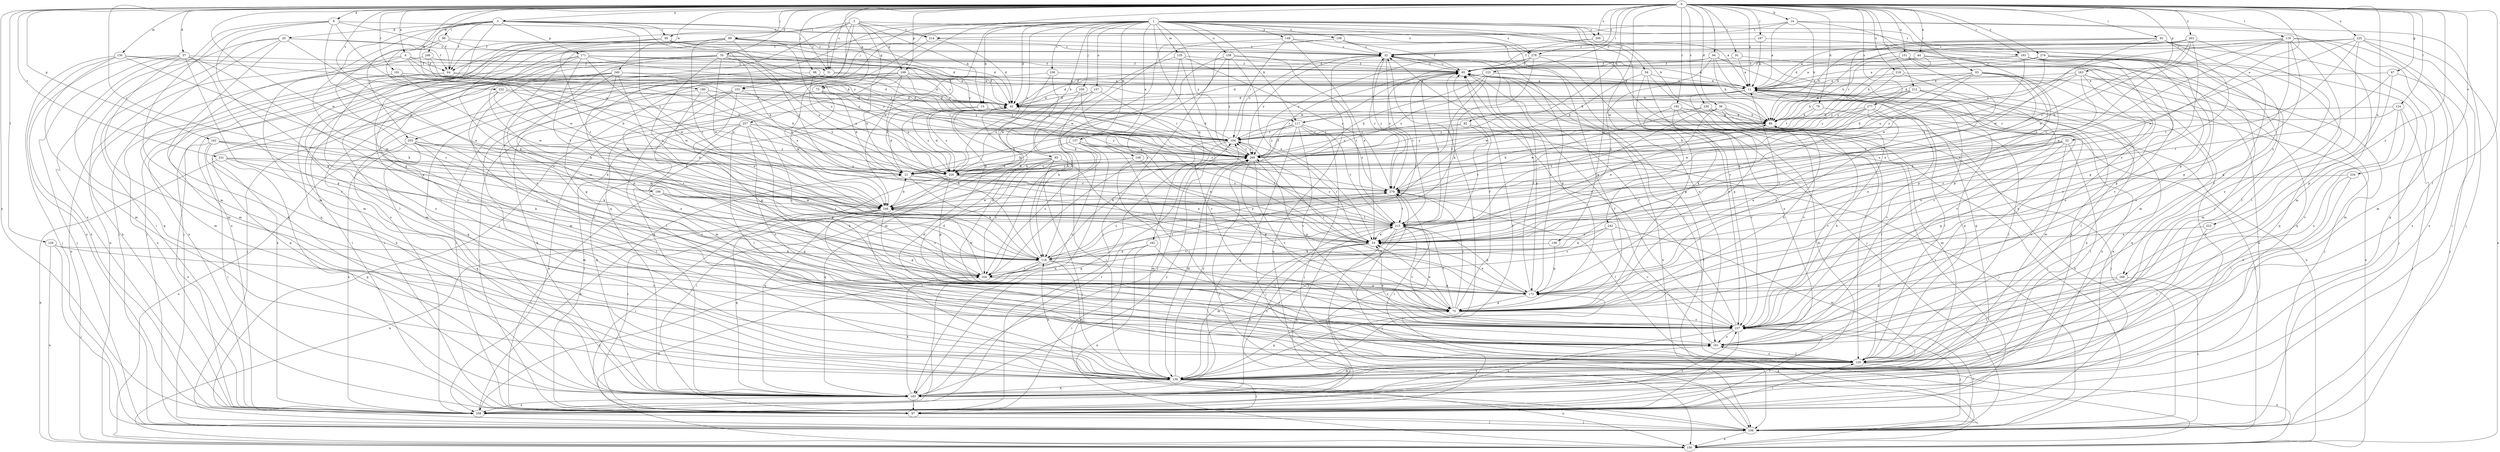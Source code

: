 strict digraph  {
0;
1;
2;
3;
6;
8;
11;
14;
15;
20;
21;
31;
32;
35;
36;
37;
42;
44;
52;
54;
56;
64;
65;
67;
73;
75;
79;
82;
85;
86;
89;
91;
92;
93;
94;
95;
96;
97;
98;
100;
103;
108;
117;
118;
119;
123;
124;
128;
129;
130;
135;
137;
138;
139;
148;
149;
150;
151;
157;
158;
159;
161;
162;
163;
169;
171;
172;
180;
182;
183;
187;
190;
191;
192;
193;
194;
200;
203;
204;
212;
214;
215;
218;
223;
225;
226;
230;
231;
232;
234;
236;
237;
240;
242;
246;
248;
257;
258;
263;
268;
269;
274;
277;
278;
279;
0 -> 3  [label=a];
0 -> 6  [label=a];
0 -> 8  [label=a];
0 -> 11  [label=a];
0 -> 14  [label=b];
0 -> 31  [label=c];
0 -> 35  [label=d];
0 -> 36  [label=d];
0 -> 37  [label=d];
0 -> 44  [label=e];
0 -> 52  [label=e];
0 -> 67  [label=g];
0 -> 73  [label=g];
0 -> 79  [label=h];
0 -> 82  [label=h];
0 -> 89  [label=i];
0 -> 91  [label=i];
0 -> 92  [label=i];
0 -> 93  [label=i];
0 -> 94  [label=i];
0 -> 98  [label=j];
0 -> 119  [label=l];
0 -> 123  [label=l];
0 -> 124  [label=l];
0 -> 128  [label=l];
0 -> 129  [label=l];
0 -> 130  [label=m];
0 -> 151  [label=o];
0 -> 162  [label=p];
0 -> 163  [label=p];
0 -> 169  [label=p];
0 -> 180  [label=q];
0 -> 187  [label=r];
0 -> 190  [label=r];
0 -> 191  [label=r];
0 -> 192  [label=r];
0 -> 193  [label=r];
0 -> 200  [label=s];
0 -> 212  [label=t];
0 -> 218  [label=u];
0 -> 223  [label=u];
0 -> 225  [label=u];
0 -> 230  [label=v];
0 -> 231  [label=v];
0 -> 232  [label=v];
0 -> 234  [label=v];
0 -> 240  [label=w];
0 -> 242  [label=w];
0 -> 246  [label=w];
0 -> 248  [label=w];
0 -> 257  [label=x];
0 -> 258  [label=x];
0 -> 263  [label=y];
0 -> 268  [label=y];
0 -> 274  [label=z];
0 -> 277  [label=z];
0 -> 278  [label=z];
1 -> 15  [label=b];
1 -> 42  [label=d];
1 -> 56  [label=f];
1 -> 64  [label=f];
1 -> 85  [label=h];
1 -> 86  [label=h];
1 -> 100  [label=j];
1 -> 103  [label=j];
1 -> 117  [label=k];
1 -> 135  [label=m];
1 -> 137  [label=m];
1 -> 138  [label=m];
1 -> 148  [label=n];
1 -> 149  [label=n];
1 -> 157  [label=o];
1 -> 158  [label=o];
1 -> 159  [label=o];
1 -> 182  [label=q];
1 -> 183  [label=q];
1 -> 193  [label=r];
1 -> 200  [label=s];
1 -> 203  [label=s];
1 -> 226  [label=u];
1 -> 236  [label=v];
1 -> 237  [label=v];
1 -> 248  [label=w];
1 -> 268  [label=y];
1 -> 269  [label=y];
1 -> 278  [label=z];
2 -> 11  [label=a];
2 -> 15  [label=b];
2 -> 31  [label=c];
2 -> 73  [label=g];
2 -> 95  [label=i];
2 -> 103  [label=j];
2 -> 108  [label=j];
2 -> 169  [label=p];
2 -> 214  [label=t];
2 -> 258  [label=x];
3 -> 20  [label=b];
3 -> 31  [label=c];
3 -> 64  [label=f];
3 -> 75  [label=g];
3 -> 95  [label=i];
3 -> 96  [label=i];
3 -> 139  [label=m];
3 -> 171  [label=p];
3 -> 203  [label=s];
3 -> 204  [label=s];
3 -> 269  [label=y];
3 -> 278  [label=z];
3 -> 279  [label=z];
6 -> 21  [label=b];
6 -> 31  [label=c];
6 -> 64  [label=f];
6 -> 117  [label=k];
6 -> 139  [label=m];
6 -> 150  [label=n];
8 -> 64  [label=f];
8 -> 75  [label=g];
8 -> 139  [label=m];
8 -> 214  [label=t];
8 -> 226  [label=u];
8 -> 248  [label=w];
8 -> 258  [label=x];
11 -> 42  [label=d];
11 -> 117  [label=k];
11 -> 129  [label=l];
11 -> 139  [label=m];
11 -> 172  [label=p];
11 -> 258  [label=x];
14 -> 11  [label=a];
14 -> 54  [label=e];
14 -> 64  [label=f];
14 -> 86  [label=h];
14 -> 108  [label=j];
14 -> 139  [label=m];
14 -> 214  [label=t];
15 -> 86  [label=h];
15 -> 97  [label=i];
15 -> 194  [label=r];
15 -> 226  [label=u];
20 -> 32  [label=c];
20 -> 54  [label=e];
20 -> 64  [label=f];
20 -> 97  [label=i];
20 -> 108  [label=j];
20 -> 150  [label=n];
20 -> 183  [label=q];
21 -> 42  [label=d];
21 -> 54  [label=e];
21 -> 118  [label=k];
21 -> 279  [label=z];
31 -> 11  [label=a];
31 -> 75  [label=g];
31 -> 237  [label=v];
31 -> 269  [label=y];
32 -> 65  [label=f];
32 -> 75  [label=g];
32 -> 150  [label=n];
32 -> 215  [label=t];
32 -> 269  [label=y];
32 -> 279  [label=z];
35 -> 21  [label=b];
35 -> 42  [label=d];
35 -> 65  [label=f];
35 -> 139  [label=m];
35 -> 161  [label=o];
35 -> 204  [label=s];
35 -> 215  [label=t];
35 -> 226  [label=u];
35 -> 248  [label=w];
36 -> 54  [label=e];
36 -> 86  [label=h];
36 -> 108  [label=j];
36 -> 139  [label=m];
36 -> 194  [label=r];
36 -> 215  [label=t];
36 -> 237  [label=v];
37 -> 65  [label=f];
37 -> 75  [label=g];
37 -> 108  [label=j];
37 -> 139  [label=m];
37 -> 172  [label=p];
37 -> 183  [label=q];
37 -> 237  [label=v];
37 -> 258  [label=x];
42 -> 86  [label=h];
42 -> 226  [label=u];
44 -> 11  [label=a];
44 -> 65  [label=f];
44 -> 75  [label=g];
44 -> 139  [label=m];
44 -> 194  [label=r];
52 -> 54  [label=e];
52 -> 75  [label=g];
52 -> 129  [label=l];
52 -> 215  [label=t];
52 -> 226  [label=u];
52 -> 237  [label=v];
52 -> 269  [label=y];
54 -> 118  [label=k];
54 -> 139  [label=m];
54 -> 183  [label=q];
54 -> 194  [label=r];
56 -> 11  [label=a];
56 -> 75  [label=g];
56 -> 129  [label=l];
56 -> 161  [label=o];
56 -> 248  [label=w];
64 -> 42  [label=d];
64 -> 161  [label=o];
64 -> 248  [label=w];
64 -> 258  [label=x];
65 -> 11  [label=a];
65 -> 32  [label=c];
65 -> 42  [label=d];
65 -> 129  [label=l];
65 -> 150  [label=n];
65 -> 172  [label=p];
65 -> 215  [label=t];
67 -> 11  [label=a];
67 -> 108  [label=j];
67 -> 172  [label=p];
67 -> 215  [label=t];
73 -> 21  [label=b];
73 -> 42  [label=d];
73 -> 129  [label=l];
73 -> 226  [label=u];
73 -> 248  [label=w];
75 -> 11  [label=a];
75 -> 54  [label=e];
75 -> 65  [label=f];
75 -> 86  [label=h];
75 -> 215  [label=t];
75 -> 237  [label=v];
75 -> 279  [label=z];
79 -> 86  [label=h];
79 -> 108  [label=j];
79 -> 194  [label=r];
82 -> 108  [label=j];
82 -> 194  [label=r];
82 -> 215  [label=t];
82 -> 269  [label=y];
85 -> 21  [label=b];
85 -> 97  [label=i];
85 -> 108  [label=j];
85 -> 172  [label=p];
85 -> 183  [label=q];
85 -> 204  [label=s];
85 -> 226  [label=u];
86 -> 194  [label=r];
86 -> 237  [label=v];
86 -> 269  [label=y];
89 -> 32  [label=c];
89 -> 42  [label=d];
89 -> 108  [label=j];
89 -> 129  [label=l];
89 -> 183  [label=q];
89 -> 215  [label=t];
89 -> 226  [label=u];
89 -> 237  [label=v];
89 -> 258  [label=x];
89 -> 269  [label=y];
89 -> 279  [label=z];
91 -> 11  [label=a];
91 -> 65  [label=f];
91 -> 183  [label=q];
92 -> 11  [label=a];
92 -> 32  [label=c];
92 -> 75  [label=g];
92 -> 183  [label=q];
92 -> 194  [label=r];
92 -> 237  [label=v];
92 -> 248  [label=w];
93 -> 11  [label=a];
93 -> 21  [label=b];
93 -> 54  [label=e];
93 -> 118  [label=k];
93 -> 161  [label=o];
93 -> 172  [label=p];
93 -> 226  [label=u];
93 -> 269  [label=y];
94 -> 42  [label=d];
94 -> 54  [label=e];
94 -> 65  [label=f];
94 -> 86  [label=h];
94 -> 161  [label=o];
94 -> 183  [label=q];
94 -> 258  [label=x];
95 -> 32  [label=c];
95 -> 42  [label=d];
95 -> 108  [label=j];
95 -> 118  [label=k];
95 -> 139  [label=m];
95 -> 194  [label=r];
95 -> 215  [label=t];
95 -> 269  [label=y];
96 -> 32  [label=c];
96 -> 86  [label=h];
96 -> 204  [label=s];
96 -> 248  [label=w];
97 -> 86  [label=h];
97 -> 108  [label=j];
97 -> 129  [label=l];
97 -> 237  [label=v];
98 -> 11  [label=a];
98 -> 97  [label=i];
98 -> 226  [label=u];
98 -> 269  [label=y];
100 -> 42  [label=d];
100 -> 54  [label=e];
100 -> 118  [label=k];
103 -> 42  [label=d];
103 -> 75  [label=g];
103 -> 139  [label=m];
103 -> 183  [label=q];
103 -> 204  [label=s];
103 -> 226  [label=u];
108 -> 150  [label=n];
108 -> 237  [label=v];
108 -> 269  [label=y];
117 -> 21  [label=b];
117 -> 65  [label=f];
117 -> 108  [label=j];
117 -> 183  [label=q];
117 -> 194  [label=r];
117 -> 215  [label=t];
117 -> 237  [label=v];
117 -> 269  [label=y];
117 -> 279  [label=z];
118 -> 42  [label=d];
118 -> 65  [label=f];
118 -> 75  [label=g];
118 -> 139  [label=m];
118 -> 150  [label=n];
118 -> 161  [label=o];
118 -> 204  [label=s];
118 -> 279  [label=z];
119 -> 32  [label=c];
119 -> 54  [label=e];
119 -> 75  [label=g];
119 -> 86  [label=h];
119 -> 139  [label=m];
119 -> 161  [label=o];
119 -> 172  [label=p];
119 -> 215  [label=t];
119 -> 258  [label=x];
119 -> 269  [label=y];
123 -> 11  [label=a];
123 -> 21  [label=b];
123 -> 42  [label=d];
123 -> 150  [label=n];
123 -> 226  [label=u];
123 -> 279  [label=z];
124 -> 86  [label=h];
124 -> 108  [label=j];
124 -> 161  [label=o];
124 -> 194  [label=r];
124 -> 237  [label=v];
128 -> 108  [label=j];
128 -> 118  [label=k];
128 -> 150  [label=n];
128 -> 237  [label=v];
129 -> 11  [label=a];
129 -> 42  [label=d];
129 -> 139  [label=m];
129 -> 150  [label=n];
129 -> 161  [label=o];
130 -> 65  [label=f];
130 -> 108  [label=j];
130 -> 118  [label=k];
130 -> 139  [label=m];
130 -> 194  [label=r];
130 -> 258  [label=x];
135 -> 54  [label=e];
135 -> 65  [label=f];
135 -> 248  [label=w];
135 -> 258  [label=x];
135 -> 279  [label=z];
137 -> 21  [label=b];
137 -> 54  [label=e];
137 -> 129  [label=l];
137 -> 183  [label=q];
137 -> 204  [label=s];
137 -> 215  [label=t];
137 -> 269  [label=y];
138 -> 118  [label=k];
138 -> 172  [label=p];
139 -> 32  [label=c];
139 -> 65  [label=f];
139 -> 75  [label=g];
139 -> 97  [label=i];
139 -> 118  [label=k];
139 -> 150  [label=n];
139 -> 183  [label=q];
139 -> 269  [label=y];
139 -> 279  [label=z];
148 -> 21  [label=b];
148 -> 75  [label=g];
148 -> 139  [label=m];
149 -> 32  [label=c];
149 -> 54  [label=e];
149 -> 65  [label=f];
149 -> 118  [label=k];
149 -> 194  [label=r];
150 -> 65  [label=f];
150 -> 172  [label=p];
151 -> 54  [label=e];
151 -> 65  [label=f];
151 -> 86  [label=h];
151 -> 161  [label=o];
151 -> 258  [label=x];
157 -> 42  [label=d];
157 -> 108  [label=j];
157 -> 226  [label=u];
157 -> 237  [label=v];
158 -> 54  [label=e];
158 -> 65  [label=f];
158 -> 97  [label=i];
158 -> 204  [label=s];
158 -> 215  [label=t];
158 -> 269  [label=y];
159 -> 32  [label=c];
159 -> 75  [label=g];
159 -> 161  [label=o];
159 -> 204  [label=s];
159 -> 248  [label=w];
161 -> 42  [label=d];
161 -> 65  [label=f];
161 -> 129  [label=l];
162 -> 97  [label=i];
162 -> 118  [label=k];
162 -> 161  [label=o];
162 -> 248  [label=w];
162 -> 258  [label=x];
162 -> 269  [label=y];
163 -> 11  [label=a];
163 -> 42  [label=d];
163 -> 54  [label=e];
163 -> 108  [label=j];
163 -> 172  [label=p];
163 -> 258  [label=x];
163 -> 279  [label=z];
169 -> 11  [label=a];
169 -> 21  [label=b];
169 -> 86  [label=h];
169 -> 97  [label=i];
169 -> 139  [label=m];
169 -> 183  [label=q];
169 -> 269  [label=y];
169 -> 279  [label=z];
171 -> 11  [label=a];
171 -> 65  [label=f];
171 -> 118  [label=k];
171 -> 129  [label=l];
171 -> 194  [label=r];
171 -> 215  [label=t];
171 -> 248  [label=w];
171 -> 258  [label=x];
171 -> 269  [label=y];
172 -> 32  [label=c];
172 -> 42  [label=d];
172 -> 54  [label=e];
172 -> 65  [label=f];
172 -> 75  [label=g];
172 -> 194  [label=r];
180 -> 21  [label=b];
180 -> 42  [label=d];
180 -> 54  [label=e];
180 -> 161  [label=o];
180 -> 194  [label=r];
182 -> 97  [label=i];
182 -> 118  [label=k];
182 -> 150  [label=n];
182 -> 237  [label=v];
183 -> 11  [label=a];
183 -> 97  [label=i];
183 -> 161  [label=o];
183 -> 194  [label=r];
183 -> 204  [label=s];
183 -> 215  [label=t];
183 -> 258  [label=x];
183 -> 269  [label=y];
183 -> 279  [label=z];
187 -> 11  [label=a];
187 -> 32  [label=c];
187 -> 75  [label=g];
190 -> 75  [label=g];
190 -> 97  [label=i];
190 -> 118  [label=k];
190 -> 215  [label=t];
190 -> 248  [label=w];
191 -> 11  [label=a];
191 -> 21  [label=b];
191 -> 42  [label=d];
191 -> 139  [label=m];
191 -> 248  [label=w];
192 -> 86  [label=h];
192 -> 97  [label=i];
192 -> 118  [label=k];
192 -> 139  [label=m];
192 -> 237  [label=v];
192 -> 269  [label=y];
193 -> 65  [label=f];
193 -> 86  [label=h];
193 -> 129  [label=l];
193 -> 139  [label=m];
193 -> 161  [label=o];
193 -> 237  [label=v];
193 -> 248  [label=w];
194 -> 32  [label=c];
194 -> 42  [label=d];
194 -> 118  [label=k];
194 -> 183  [label=q];
194 -> 269  [label=y];
200 -> 32  [label=c];
200 -> 65  [label=f];
200 -> 139  [label=m];
203 -> 21  [label=b];
203 -> 129  [label=l];
203 -> 139  [label=m];
203 -> 150  [label=n];
203 -> 183  [label=q];
203 -> 237  [label=v];
203 -> 258  [label=x];
203 -> 269  [label=y];
204 -> 172  [label=p];
204 -> 248  [label=w];
204 -> 258  [label=x];
204 -> 279  [label=z];
212 -> 42  [label=d];
212 -> 54  [label=e];
212 -> 86  [label=h];
212 -> 129  [label=l];
212 -> 183  [label=q];
212 -> 237  [label=v];
212 -> 269  [label=y];
214 -> 32  [label=c];
214 -> 42  [label=d];
214 -> 54  [label=e];
215 -> 54  [label=e];
215 -> 65  [label=f];
215 -> 97  [label=i];
215 -> 108  [label=j];
215 -> 129  [label=l];
215 -> 172  [label=p];
215 -> 204  [label=s];
215 -> 237  [label=v];
215 -> 258  [label=x];
215 -> 269  [label=y];
218 -> 11  [label=a];
218 -> 150  [label=n];
218 -> 237  [label=v];
218 -> 269  [label=y];
223 -> 54  [label=e];
223 -> 129  [label=l];
225 -> 32  [label=c];
225 -> 42  [label=d];
225 -> 97  [label=i];
225 -> 129  [label=l];
225 -> 150  [label=n];
225 -> 215  [label=t];
225 -> 248  [label=w];
225 -> 258  [label=x];
226 -> 42  [label=d];
226 -> 54  [label=e];
226 -> 97  [label=i];
226 -> 172  [label=p];
226 -> 183  [label=q];
226 -> 269  [label=y];
226 -> 279  [label=z];
230 -> 86  [label=h];
230 -> 108  [label=j];
230 -> 129  [label=l];
230 -> 248  [label=w];
230 -> 269  [label=y];
231 -> 118  [label=k];
231 -> 150  [label=n];
231 -> 183  [label=q];
231 -> 226  [label=u];
231 -> 248  [label=w];
232 -> 42  [label=d];
232 -> 118  [label=k];
232 -> 183  [label=q];
232 -> 226  [label=u];
232 -> 248  [label=w];
234 -> 129  [label=l];
234 -> 161  [label=o];
234 -> 279  [label=z];
236 -> 11  [label=a];
236 -> 118  [label=k];
236 -> 139  [label=m];
236 -> 183  [label=q];
237 -> 32  [label=c];
237 -> 54  [label=e];
237 -> 65  [label=f];
237 -> 86  [label=h];
237 -> 97  [label=i];
237 -> 108  [label=j];
237 -> 161  [label=o];
237 -> 258  [label=x];
240 -> 11  [label=a];
240 -> 21  [label=b];
240 -> 97  [label=i];
240 -> 108  [label=j];
240 -> 118  [label=k];
240 -> 161  [label=o];
240 -> 172  [label=p];
240 -> 258  [label=x];
242 -> 54  [label=e];
242 -> 118  [label=k];
242 -> 139  [label=m];
242 -> 204  [label=s];
242 -> 237  [label=v];
246 -> 65  [label=f];
246 -> 194  [label=r];
246 -> 258  [label=x];
246 -> 269  [label=y];
248 -> 21  [label=b];
248 -> 65  [label=f];
248 -> 75  [label=g];
248 -> 97  [label=i];
248 -> 129  [label=l];
248 -> 150  [label=n];
248 -> 183  [label=q];
248 -> 204  [label=s];
248 -> 215  [label=t];
257 -> 75  [label=g];
257 -> 97  [label=i];
257 -> 129  [label=l];
257 -> 161  [label=o];
257 -> 183  [label=q];
257 -> 194  [label=r];
257 -> 204  [label=s];
257 -> 258  [label=x];
257 -> 269  [label=y];
257 -> 279  [label=z];
258 -> 11  [label=a];
258 -> 21  [label=b];
258 -> 108  [label=j];
258 -> 194  [label=r];
258 -> 237  [label=v];
263 -> 32  [label=c];
263 -> 86  [label=h];
263 -> 129  [label=l];
263 -> 204  [label=s];
263 -> 248  [label=w];
263 -> 279  [label=z];
268 -> 108  [label=j];
268 -> 129  [label=l];
268 -> 172  [label=p];
269 -> 21  [label=b];
269 -> 75  [label=g];
269 -> 108  [label=j];
269 -> 139  [label=m];
269 -> 194  [label=r];
269 -> 226  [label=u];
269 -> 237  [label=v];
274 -> 11  [label=a];
274 -> 65  [label=f];
274 -> 108  [label=j];
274 -> 183  [label=q];
274 -> 237  [label=v];
274 -> 279  [label=z];
277 -> 21  [label=b];
277 -> 86  [label=h];
277 -> 129  [label=l];
277 -> 172  [label=p];
277 -> 237  [label=v];
277 -> 248  [label=w];
277 -> 269  [label=y];
278 -> 65  [label=f];
278 -> 108  [label=j];
278 -> 118  [label=k];
278 -> 237  [label=v];
278 -> 269  [label=y];
278 -> 279  [label=z];
279 -> 32  [label=c];
279 -> 86  [label=h];
279 -> 129  [label=l];
279 -> 215  [label=t];
279 -> 248  [label=w];
}

